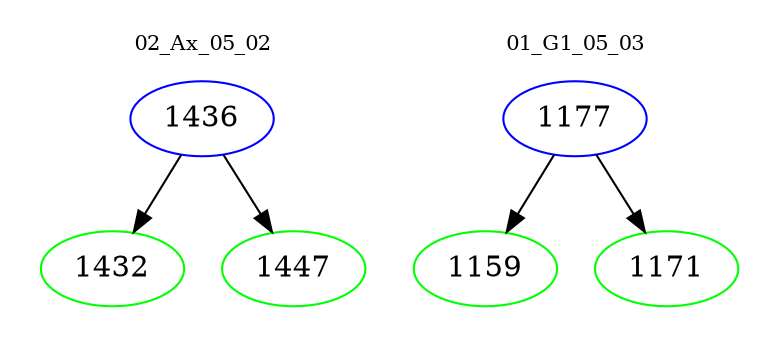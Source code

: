 digraph{
subgraph cluster_0 {
color = white
label = "02_Ax_05_02";
fontsize=10;
T0_1436 [label="1436", color="blue"]
T0_1436 -> T0_1432 [color="black"]
T0_1432 [label="1432", color="green"]
T0_1436 -> T0_1447 [color="black"]
T0_1447 [label="1447", color="green"]
}
subgraph cluster_1 {
color = white
label = "01_G1_05_03";
fontsize=10;
T1_1177 [label="1177", color="blue"]
T1_1177 -> T1_1159 [color="black"]
T1_1159 [label="1159", color="green"]
T1_1177 -> T1_1171 [color="black"]
T1_1171 [label="1171", color="green"]
}
}
